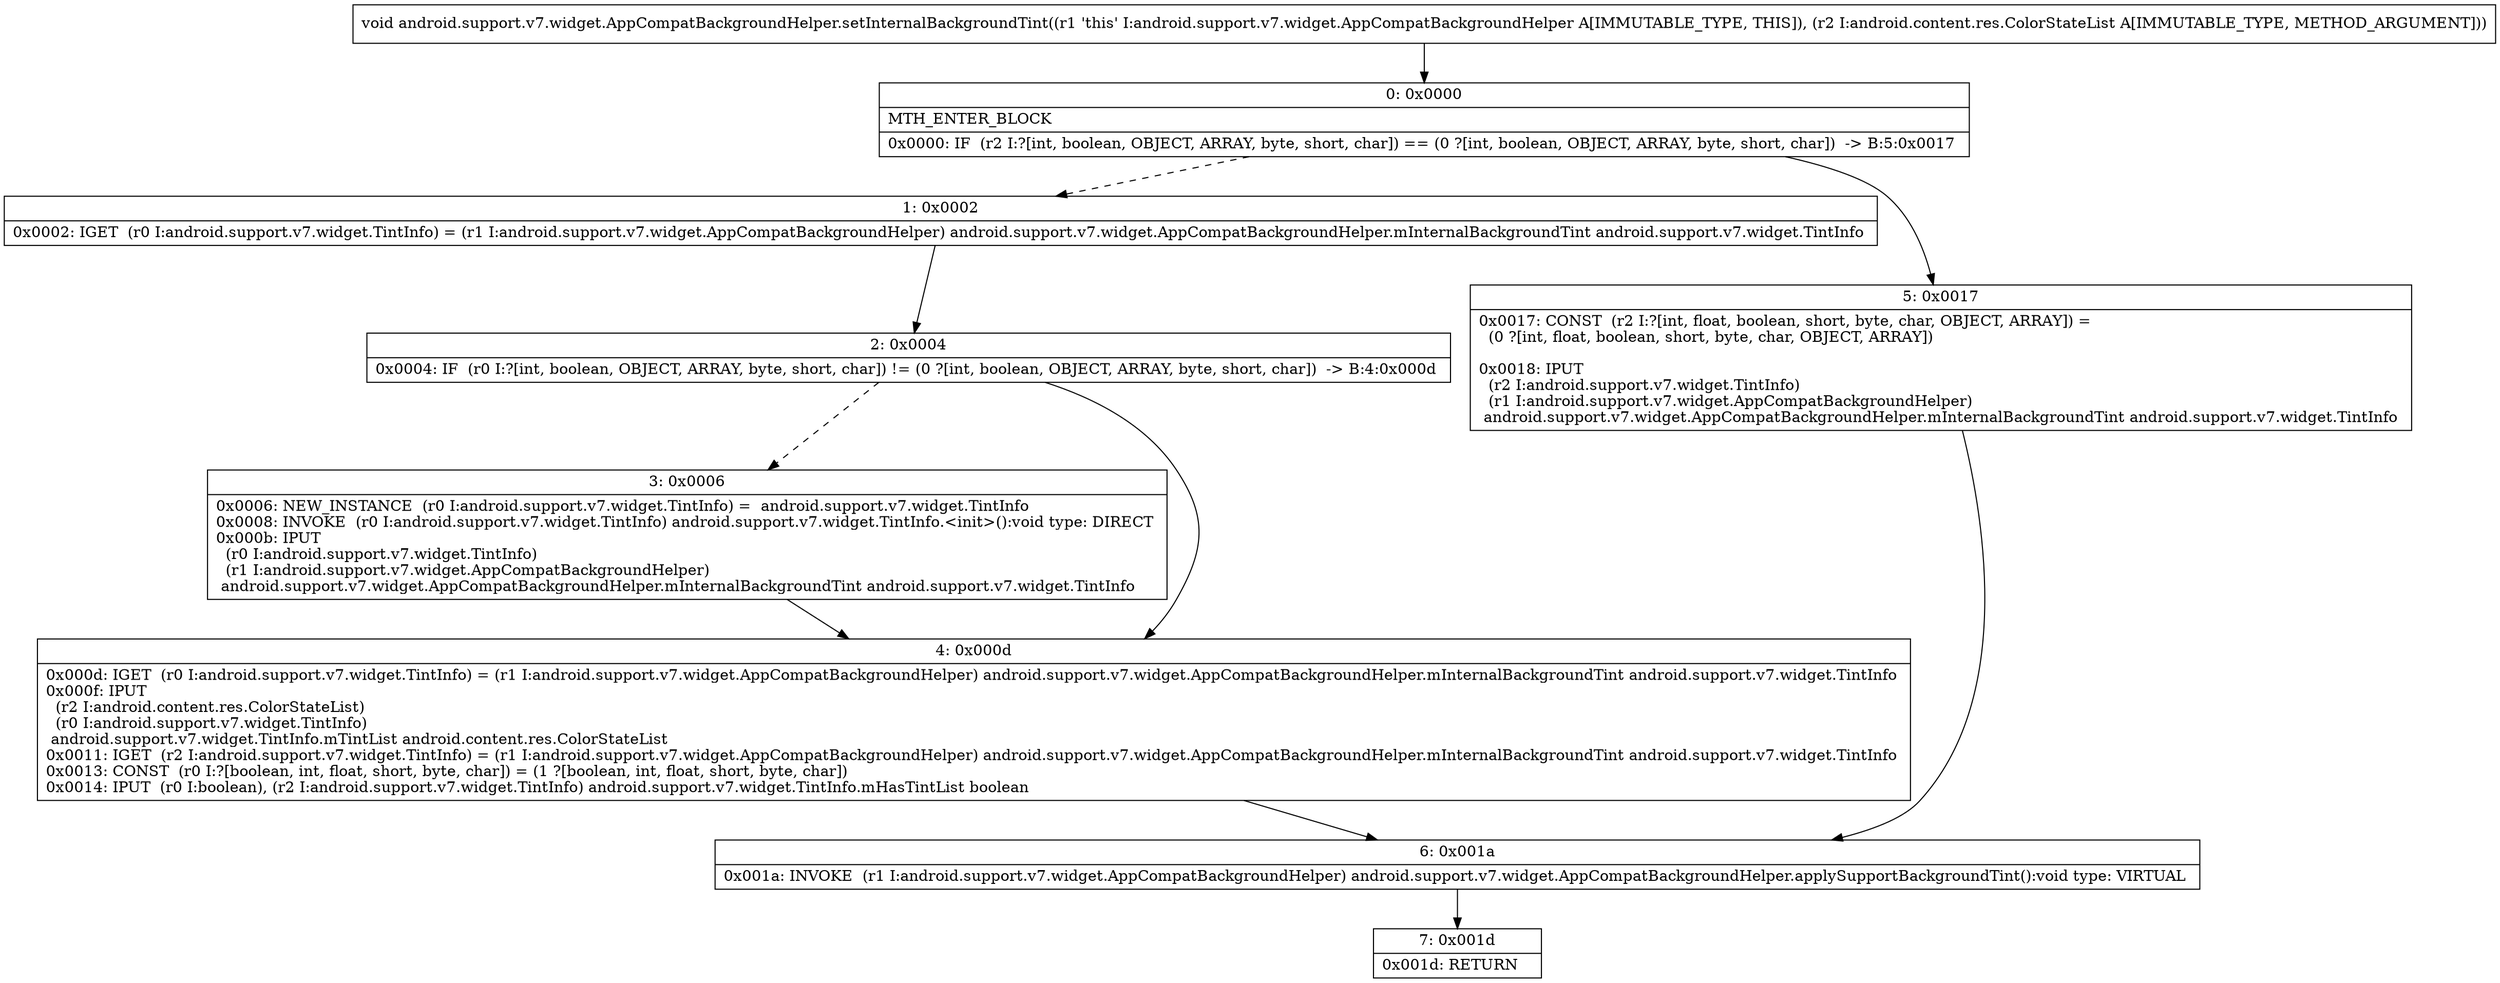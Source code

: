 digraph "CFG forandroid.support.v7.widget.AppCompatBackgroundHelper.setInternalBackgroundTint(Landroid\/content\/res\/ColorStateList;)V" {
Node_0 [shape=record,label="{0\:\ 0x0000|MTH_ENTER_BLOCK\l|0x0000: IF  (r2 I:?[int, boolean, OBJECT, ARRAY, byte, short, char]) == (0 ?[int, boolean, OBJECT, ARRAY, byte, short, char])  \-\> B:5:0x0017 \l}"];
Node_1 [shape=record,label="{1\:\ 0x0002|0x0002: IGET  (r0 I:android.support.v7.widget.TintInfo) = (r1 I:android.support.v7.widget.AppCompatBackgroundHelper) android.support.v7.widget.AppCompatBackgroundHelper.mInternalBackgroundTint android.support.v7.widget.TintInfo \l}"];
Node_2 [shape=record,label="{2\:\ 0x0004|0x0004: IF  (r0 I:?[int, boolean, OBJECT, ARRAY, byte, short, char]) != (0 ?[int, boolean, OBJECT, ARRAY, byte, short, char])  \-\> B:4:0x000d \l}"];
Node_3 [shape=record,label="{3\:\ 0x0006|0x0006: NEW_INSTANCE  (r0 I:android.support.v7.widget.TintInfo) =  android.support.v7.widget.TintInfo \l0x0008: INVOKE  (r0 I:android.support.v7.widget.TintInfo) android.support.v7.widget.TintInfo.\<init\>():void type: DIRECT \l0x000b: IPUT  \l  (r0 I:android.support.v7.widget.TintInfo)\l  (r1 I:android.support.v7.widget.AppCompatBackgroundHelper)\l android.support.v7.widget.AppCompatBackgroundHelper.mInternalBackgroundTint android.support.v7.widget.TintInfo \l}"];
Node_4 [shape=record,label="{4\:\ 0x000d|0x000d: IGET  (r0 I:android.support.v7.widget.TintInfo) = (r1 I:android.support.v7.widget.AppCompatBackgroundHelper) android.support.v7.widget.AppCompatBackgroundHelper.mInternalBackgroundTint android.support.v7.widget.TintInfo \l0x000f: IPUT  \l  (r2 I:android.content.res.ColorStateList)\l  (r0 I:android.support.v7.widget.TintInfo)\l android.support.v7.widget.TintInfo.mTintList android.content.res.ColorStateList \l0x0011: IGET  (r2 I:android.support.v7.widget.TintInfo) = (r1 I:android.support.v7.widget.AppCompatBackgroundHelper) android.support.v7.widget.AppCompatBackgroundHelper.mInternalBackgroundTint android.support.v7.widget.TintInfo \l0x0013: CONST  (r0 I:?[boolean, int, float, short, byte, char]) = (1 ?[boolean, int, float, short, byte, char]) \l0x0014: IPUT  (r0 I:boolean), (r2 I:android.support.v7.widget.TintInfo) android.support.v7.widget.TintInfo.mHasTintList boolean \l}"];
Node_5 [shape=record,label="{5\:\ 0x0017|0x0017: CONST  (r2 I:?[int, float, boolean, short, byte, char, OBJECT, ARRAY]) = \l  (0 ?[int, float, boolean, short, byte, char, OBJECT, ARRAY])\l \l0x0018: IPUT  \l  (r2 I:android.support.v7.widget.TintInfo)\l  (r1 I:android.support.v7.widget.AppCompatBackgroundHelper)\l android.support.v7.widget.AppCompatBackgroundHelper.mInternalBackgroundTint android.support.v7.widget.TintInfo \l}"];
Node_6 [shape=record,label="{6\:\ 0x001a|0x001a: INVOKE  (r1 I:android.support.v7.widget.AppCompatBackgroundHelper) android.support.v7.widget.AppCompatBackgroundHelper.applySupportBackgroundTint():void type: VIRTUAL \l}"];
Node_7 [shape=record,label="{7\:\ 0x001d|0x001d: RETURN   \l}"];
MethodNode[shape=record,label="{void android.support.v7.widget.AppCompatBackgroundHelper.setInternalBackgroundTint((r1 'this' I:android.support.v7.widget.AppCompatBackgroundHelper A[IMMUTABLE_TYPE, THIS]), (r2 I:android.content.res.ColorStateList A[IMMUTABLE_TYPE, METHOD_ARGUMENT])) }"];
MethodNode -> Node_0;
Node_0 -> Node_1[style=dashed];
Node_0 -> Node_5;
Node_1 -> Node_2;
Node_2 -> Node_3[style=dashed];
Node_2 -> Node_4;
Node_3 -> Node_4;
Node_4 -> Node_6;
Node_5 -> Node_6;
Node_6 -> Node_7;
}

